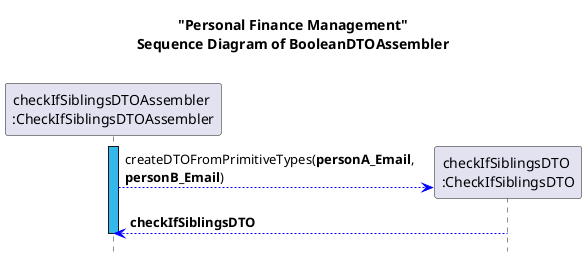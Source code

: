 @startuml


hide footbox
'__Title
title <b>"Personal Finance Management"</b>\nSequence Diagram of BooleanDTOAssembler\n

'Add booleanDTOAssembler participant


participant "checkIfSiblingsDTOAssembler \n:CheckIfSiblingsDTOAssembler"

activate "checkIfSiblingsDTOAssembler \n:CheckIfSiblingsDTOAssembler" #34b7eb

'Create a BooleanDTO

create "checkIfSiblingsDTO \n:CheckIfSiblingsDTO"
"checkIfSiblingsDTOAssembler \n:CheckIfSiblingsDTOAssembler" [#blue]-->  "checkIfSiblingsDTO \n:CheckIfSiblingsDTO" : createDTOFromPrimitiveTypes(<b>personA_Email</b>, \n<b>personB_Email</b>)
return <b>checkIfSiblingsDTO</b>

deactivate "checkIfSiblingsDTOAssembler \n:CheckIfSiblingsDTOAssembler"
@enduml